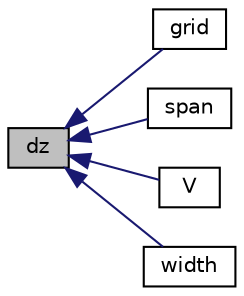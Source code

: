 digraph "dz"
{
  bgcolor="transparent";
  edge [fontname="Helvetica",fontsize="10",labelfontname="Helvetica",labelfontsize="10"];
  node [fontname="Helvetica",fontsize="10",shape=record];
  rankdir="LR";
  Node1 [label="dz",height=0.2,width=0.4,color="black", fillcolor="grey75", style="filled" fontcolor="black"];
  Node1 -> Node2 [dir="back",color="midnightblue",fontsize="10",style="solid",fontname="Helvetica"];
  Node2 [label="grid",height=0.2,width=0.4,color="black",URL="$classFoam_1_1PDRblock.html#a1c028821a3668e65d3d12cd2c75e8fec",tooltip="Grid point at i,j,k position. "];
  Node1 -> Node3 [dir="back",color="midnightblue",fontsize="10",style="solid",fontname="Helvetica"];
  Node3 [label="span",height=0.2,width=0.4,color="black",URL="$classFoam_1_1PDRblock.html#a69e8c562036264e5c5de2167c6c191ca",tooltip="Cell dimensions at i,j,k position. "];
  Node1 -> Node4 [dir="back",color="midnightblue",fontsize="10",style="solid",fontname="Helvetica"];
  Node4 [label="V",height=0.2,width=0.4,color="black",URL="$classFoam_1_1PDRblock.html#a703750134da7da005f9311d5b66a89e0",tooltip="Cell volume at i,j,k position. "];
  Node1 -> Node5 [dir="back",color="midnightblue",fontsize="10",style="solid",fontname="Helvetica"];
  Node5 [label="width",height=0.2,width=0.4,color="black",URL="$classFoam_1_1PDRblock.html#a30ea808a62a5d199e8c0e2e0443a3d41",tooltip="Characteristic cell size at i,j,k position. "];
}
